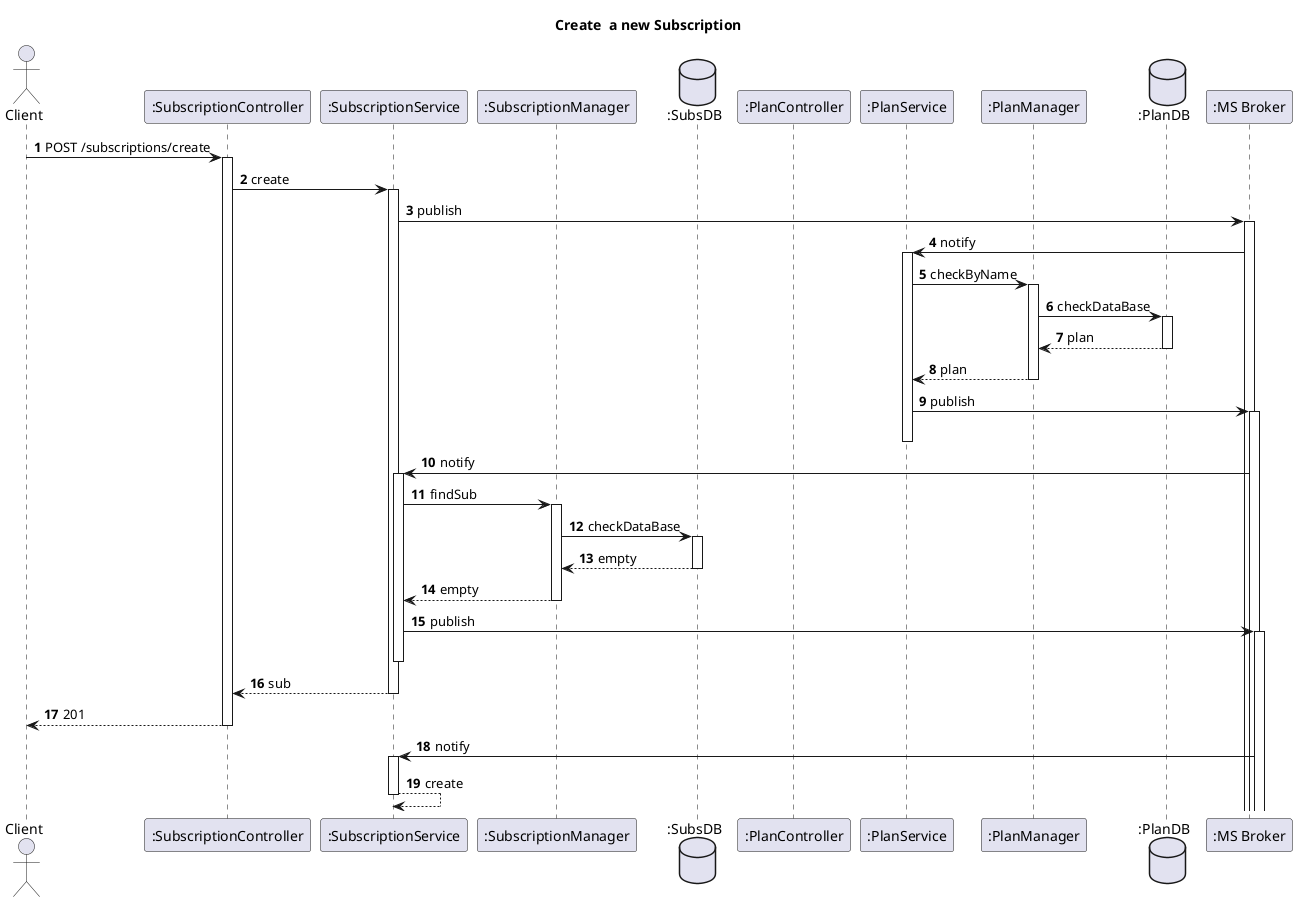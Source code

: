@startuml
'https://plantuml.com/sequence-diagram
autoactivate on
autonumber
title  Create  a new Subscription

autonumber

actor "Client" as Ac
participant ":SubscriptionController" as Auth
participant ":SubscriptionService" as SService
participant ":SubscriptionManager" as UManager
database ":SubsDB" as SDB
participant ":PlanController" as Plan
participant ":PlanService" as PService
participant ":PlanManager" as PManager
database ":PlanDB" as PDB


participant ":MS Broker" as Broker

Ac->Auth: POST /subscriptions/create
Auth->SService: create
SService->Broker: publish
Broker->PService: notify
PService-> PManager: checkByName
PManager-> PDB: checkDataBase
PDB-->PManager:plan
PManager-->PService:plan
PService->Broker: publish
deactivate PService
Broker->SService:notify


SService->UManager:findSub
UManager->SDB: checkDataBase
SDB-->UManager:empty
UManager --> SService:empty
SService->Broker: publish
deactivate SService
SService -->Auth:sub
Auth --> Ac : 201
Broker-> SService: notify
SService --> SService: create


@enduml
